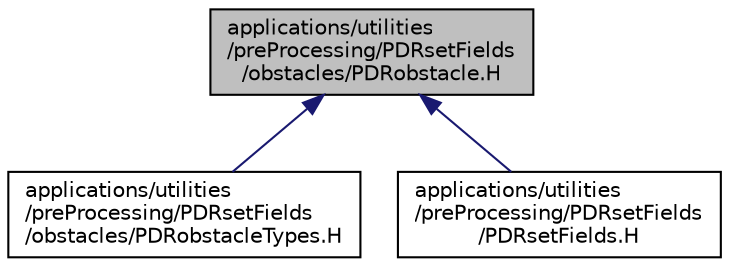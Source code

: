 digraph "applications/utilities/preProcessing/PDRsetFields/obstacles/PDRobstacle.H"
{
  bgcolor="transparent";
  edge [fontname="Helvetica",fontsize="10",labelfontname="Helvetica",labelfontsize="10"];
  node [fontname="Helvetica",fontsize="10",shape=record];
  Node1 [label="applications/utilities\l/preProcessing/PDRsetFields\l/obstacles/PDRobstacle.H",height=0.2,width=0.4,color="black", fillcolor="grey75", style="filled" fontcolor="black"];
  Node1 -> Node2 [dir="back",color="midnightblue",fontsize="10",style="solid",fontname="Helvetica"];
  Node2 [label="applications/utilities\l/preProcessing/PDRsetFields\l/obstacles/PDRobstacleTypes.H",height=0.2,width=0.4,color="black",URL="$PDRobstacleTypes_8H.html"];
  Node1 -> Node3 [dir="back",color="midnightblue",fontsize="10",style="solid",fontname="Helvetica"];
  Node3 [label="applications/utilities\l/preProcessing/PDRsetFields\l/PDRsetFields.H",height=0.2,width=0.4,color="black",URL="$PDRsetFields_8H.html",tooltip="Preparation of fields for PDRFoam. "];
}

